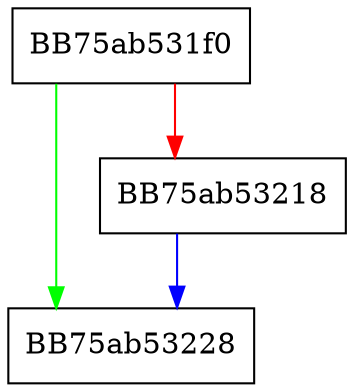 digraph randomFunc {
  node [shape="box"];
  graph [splines=ortho];
  BB75ab531f0 -> BB75ab53228 [color="green"];
  BB75ab531f0 -> BB75ab53218 [color="red"];
  BB75ab53218 -> BB75ab53228 [color="blue"];
}